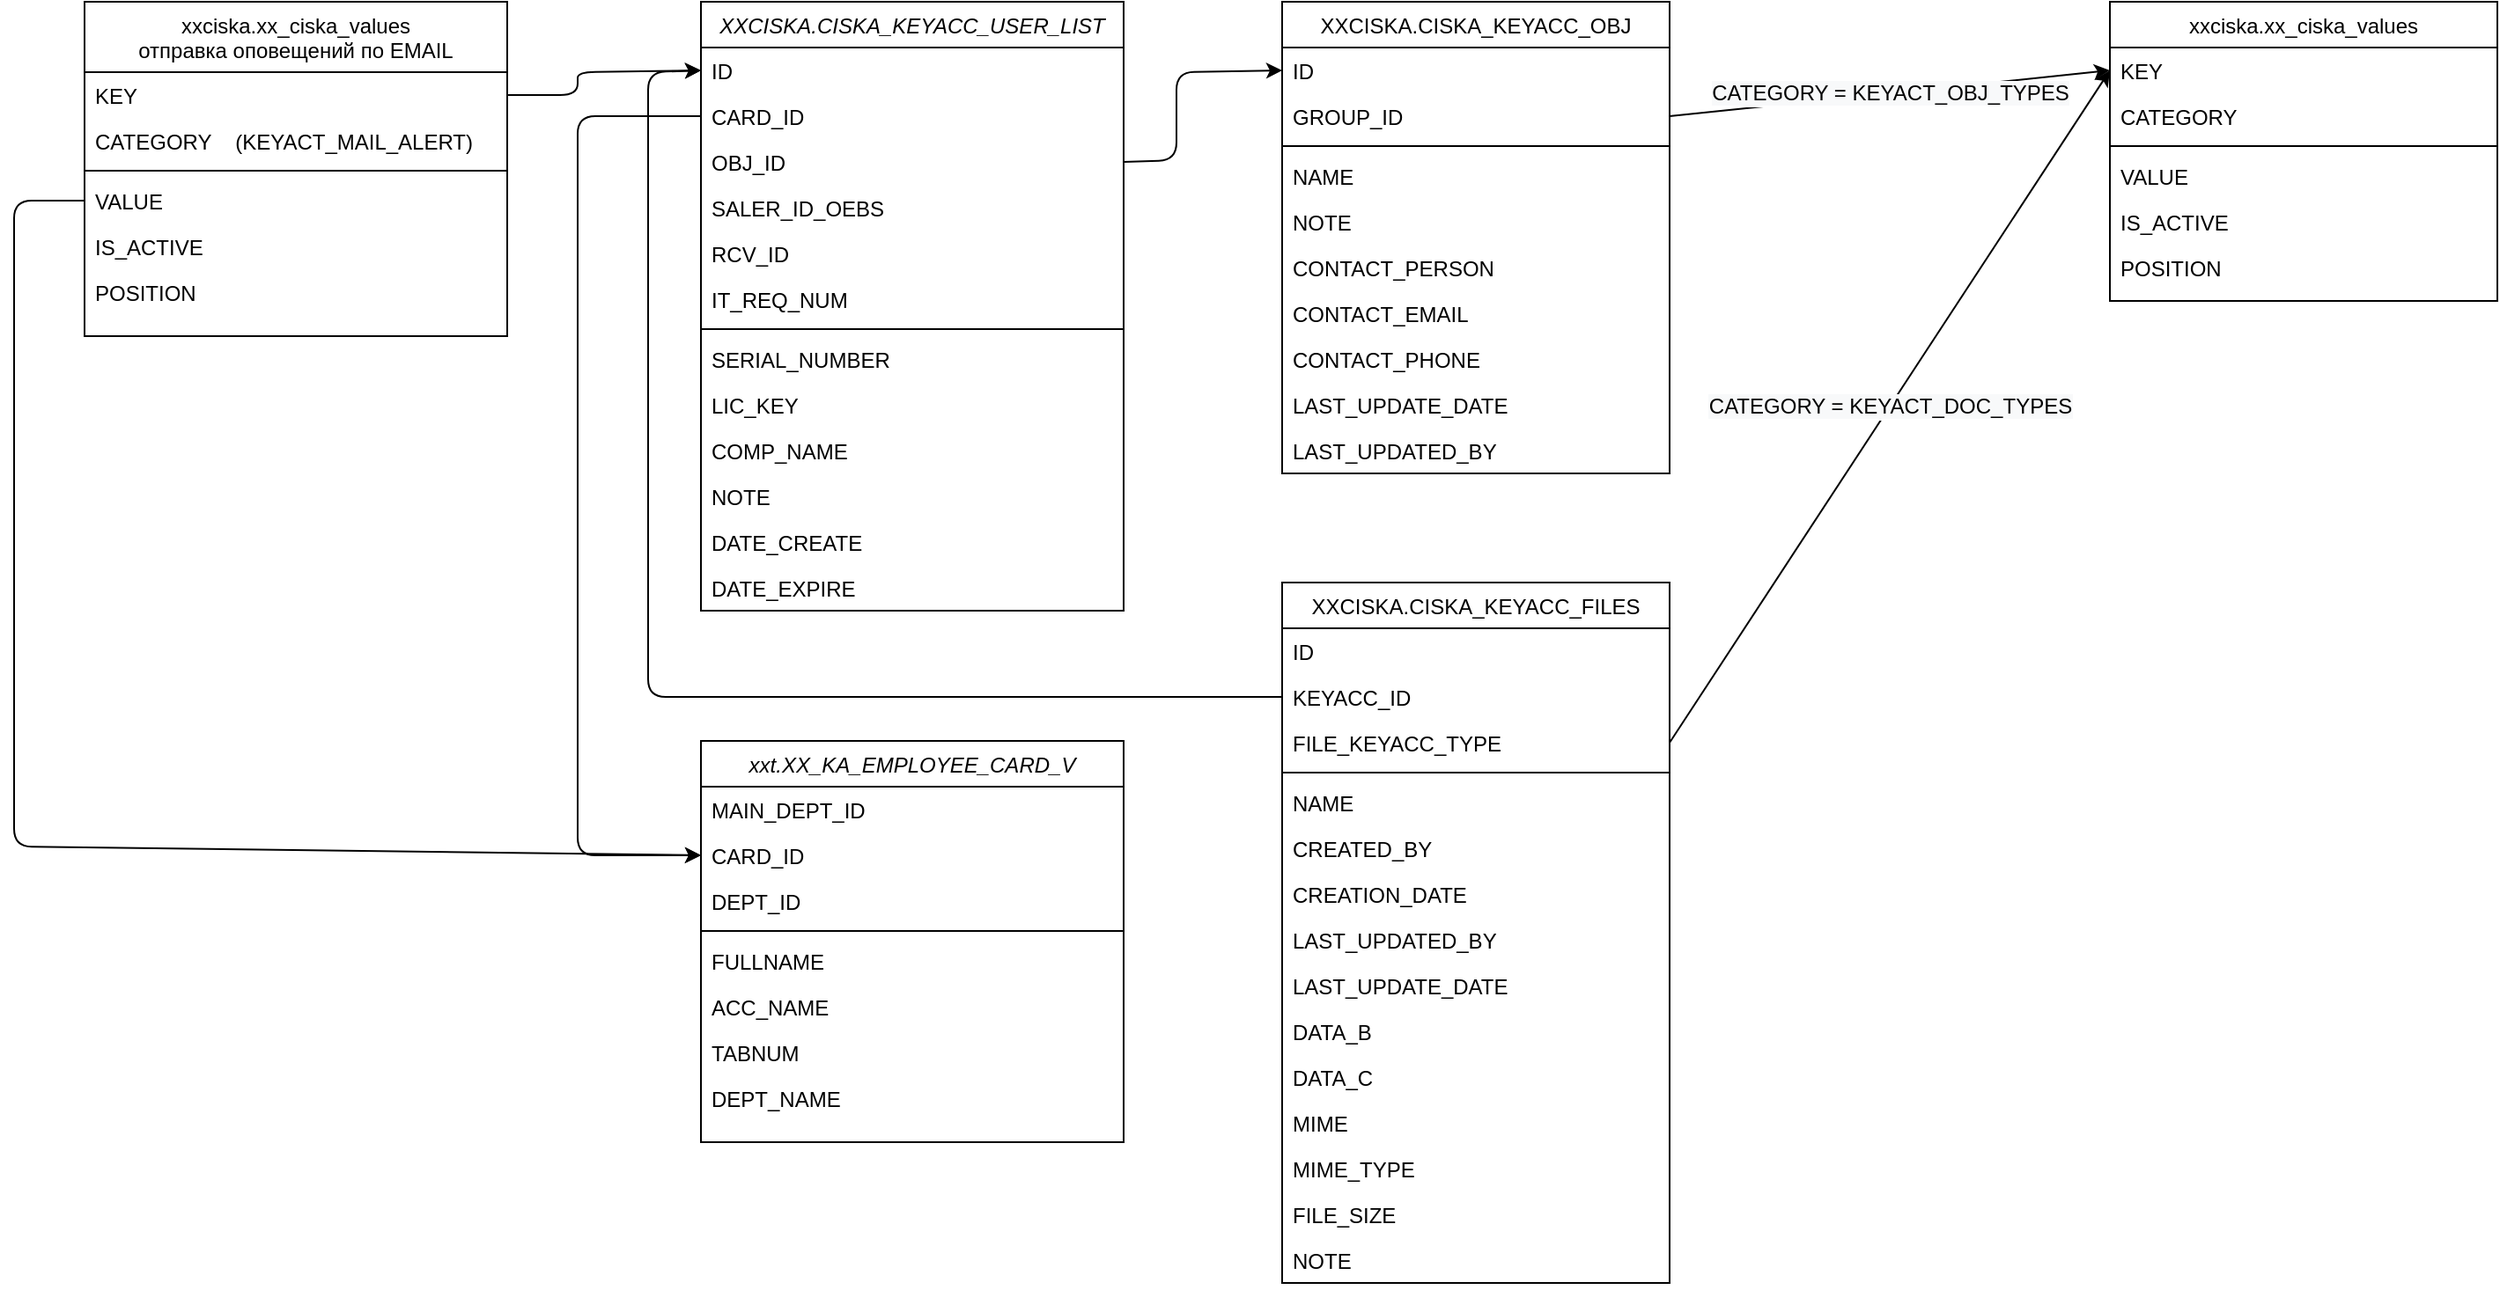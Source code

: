 <mxfile version="17.4.0" type="github" pages="2">
  <diagram id="C5RBs43oDa-KdzZeNtuy" name="Page-1">
    <mxGraphModel dx="2249" dy="762" grid="1" gridSize="10" guides="1" tooltips="1" connect="1" arrows="1" fold="1" page="1" pageScale="1" pageWidth="827" pageHeight="1169" math="0" shadow="0">
      <root>
        <mxCell id="WIyWlLk6GJQsqaUBKTNV-0" />
        <mxCell id="WIyWlLk6GJQsqaUBKTNV-1" parent="WIyWlLk6GJQsqaUBKTNV-0" />
        <mxCell id="zkfFHV4jXpPFQw0GAbJ--0" value="XXCISKA.CISKA_KEYACC_USER_LIST" style="swimlane;fontStyle=2;align=center;verticalAlign=top;childLayout=stackLayout;horizontal=1;startSize=26;horizontalStack=0;resizeParent=1;resizeLast=0;collapsible=1;marginBottom=0;rounded=0;shadow=0;strokeWidth=1;" parent="WIyWlLk6GJQsqaUBKTNV-1" vertex="1">
          <mxGeometry x="70" y="30" width="240" height="346" as="geometry">
            <mxRectangle x="70" y="30" width="160" height="26" as="alternateBounds" />
          </mxGeometry>
        </mxCell>
        <mxCell id="zkfFHV4jXpPFQw0GAbJ--1" value="ID" style="text;align=left;verticalAlign=top;spacingLeft=4;spacingRight=4;overflow=hidden;rotatable=0;points=[[0,0.5],[1,0.5]];portConstraint=eastwest;" parent="zkfFHV4jXpPFQw0GAbJ--0" vertex="1">
          <mxGeometry y="26" width="240" height="26" as="geometry" />
        </mxCell>
        <mxCell id="zkfFHV4jXpPFQw0GAbJ--2" value="CARD_ID" style="text;align=left;verticalAlign=top;spacingLeft=4;spacingRight=4;overflow=hidden;rotatable=0;points=[[0,0.5],[1,0.5]];portConstraint=eastwest;rounded=0;shadow=0;html=0;" parent="zkfFHV4jXpPFQw0GAbJ--0" vertex="1">
          <mxGeometry y="52" width="240" height="26" as="geometry" />
        </mxCell>
        <mxCell id="zkfFHV4jXpPFQw0GAbJ--5" value="OBJ_ID" style="text;align=left;verticalAlign=top;spacingLeft=4;spacingRight=4;overflow=hidden;rotatable=0;points=[[0,0.5],[1,0.5]];portConstraint=eastwest;" parent="zkfFHV4jXpPFQw0GAbJ--0" vertex="1">
          <mxGeometry y="78" width="240" height="26" as="geometry" />
        </mxCell>
        <mxCell id="QRLIV-ClGIuTfu49uhH4-4" value="SALER_ID_OEBS" style="text;align=left;verticalAlign=top;spacingLeft=4;spacingRight=4;overflow=hidden;rotatable=0;points=[[0,0.5],[1,0.5]];portConstraint=eastwest;rounded=0;shadow=0;html=0;" parent="zkfFHV4jXpPFQw0GAbJ--0" vertex="1">
          <mxGeometry y="104" width="240" height="26" as="geometry" />
        </mxCell>
        <mxCell id="QRLIV-ClGIuTfu49uhH4-2" value="RCV_ID" style="text;align=left;verticalAlign=top;spacingLeft=4;spacingRight=4;overflow=hidden;rotatable=0;points=[[0,0.5],[1,0.5]];portConstraint=eastwest;rounded=0;shadow=0;html=0;" parent="zkfFHV4jXpPFQw0GAbJ--0" vertex="1">
          <mxGeometry y="130" width="240" height="26" as="geometry" />
        </mxCell>
        <mxCell id="QRLIV-ClGIuTfu49uhH4-5" value="IT_REQ_NUM" style="text;align=left;verticalAlign=top;spacingLeft=4;spacingRight=4;overflow=hidden;rotatable=0;points=[[0,0.5],[1,0.5]];portConstraint=eastwest;rounded=0;shadow=0;html=0;" parent="zkfFHV4jXpPFQw0GAbJ--0" vertex="1">
          <mxGeometry y="156" width="240" height="26" as="geometry" />
        </mxCell>
        <mxCell id="zkfFHV4jXpPFQw0GAbJ--4" value="" style="line;html=1;strokeWidth=1;align=left;verticalAlign=middle;spacingTop=-1;spacingLeft=3;spacingRight=3;rotatable=0;labelPosition=right;points=[];portConstraint=eastwest;" parent="zkfFHV4jXpPFQw0GAbJ--0" vertex="1">
          <mxGeometry y="182" width="240" height="8" as="geometry" />
        </mxCell>
        <mxCell id="QRLIV-ClGIuTfu49uhH4-0" value="SERIAL_NUMBER" style="text;align=left;verticalAlign=top;spacingLeft=4;spacingRight=4;overflow=hidden;rotatable=0;points=[[0,0.5],[1,0.5]];portConstraint=eastwest;" parent="zkfFHV4jXpPFQw0GAbJ--0" vertex="1">
          <mxGeometry y="190" width="240" height="26" as="geometry" />
        </mxCell>
        <mxCell id="QRLIV-ClGIuTfu49uhH4-1" value="LIC_KEY" style="text;align=left;verticalAlign=top;spacingLeft=4;spacingRight=4;overflow=hidden;rotatable=0;points=[[0,0.5],[1,0.5]];portConstraint=eastwest;" parent="zkfFHV4jXpPFQw0GAbJ--0" vertex="1">
          <mxGeometry y="216" width="240" height="26" as="geometry" />
        </mxCell>
        <mxCell id="zkfFHV4jXpPFQw0GAbJ--3" value="COMP_NAME" style="text;align=left;verticalAlign=top;spacingLeft=4;spacingRight=4;overflow=hidden;rotatable=0;points=[[0,0.5],[1,0.5]];portConstraint=eastwest;rounded=0;shadow=0;html=0;" parent="zkfFHV4jXpPFQw0GAbJ--0" vertex="1">
          <mxGeometry y="242" width="240" height="26" as="geometry" />
        </mxCell>
        <mxCell id="QRLIV-ClGIuTfu49uhH4-6" value="NOTE" style="text;align=left;verticalAlign=top;spacingLeft=4;spacingRight=4;overflow=hidden;rotatable=0;points=[[0,0.5],[1,0.5]];portConstraint=eastwest;rounded=0;shadow=0;html=0;" parent="zkfFHV4jXpPFQw0GAbJ--0" vertex="1">
          <mxGeometry y="268" width="240" height="26" as="geometry" />
        </mxCell>
        <mxCell id="QRLIV-ClGIuTfu49uhH4-7" value="DATE_CREATE" style="text;align=left;verticalAlign=top;spacingLeft=4;spacingRight=4;overflow=hidden;rotatable=0;points=[[0,0.5],[1,0.5]];portConstraint=eastwest;rounded=0;shadow=0;html=0;" parent="zkfFHV4jXpPFQw0GAbJ--0" vertex="1">
          <mxGeometry y="294" width="240" height="26" as="geometry" />
        </mxCell>
        <mxCell id="QRLIV-ClGIuTfu49uhH4-3" value="DATE_EXPIRE" style="text;align=left;verticalAlign=top;spacingLeft=4;spacingRight=4;overflow=hidden;rotatable=0;points=[[0,0.5],[1,0.5]];portConstraint=eastwest;rounded=0;shadow=0;html=0;" parent="zkfFHV4jXpPFQw0GAbJ--0" vertex="1">
          <mxGeometry y="320" width="240" height="26" as="geometry" />
        </mxCell>
        <mxCell id="zkfFHV4jXpPFQw0GAbJ--17" value="XXCISKA.CISKA_KEYACC_OBJ" style="swimlane;fontStyle=0;align=center;verticalAlign=top;childLayout=stackLayout;horizontal=1;startSize=26;horizontalStack=0;resizeParent=1;resizeLast=0;collapsible=1;marginBottom=0;rounded=0;shadow=0;strokeWidth=1;" parent="WIyWlLk6GJQsqaUBKTNV-1" vertex="1">
          <mxGeometry x="400" y="30" width="220" height="268" as="geometry">
            <mxRectangle x="550" y="140" width="160" height="26" as="alternateBounds" />
          </mxGeometry>
        </mxCell>
        <mxCell id="zkfFHV4jXpPFQw0GAbJ--18" value="ID" style="text;align=left;verticalAlign=top;spacingLeft=4;spacingRight=4;overflow=hidden;rotatable=0;points=[[0,0.5],[1,0.5]];portConstraint=eastwest;" parent="zkfFHV4jXpPFQw0GAbJ--17" vertex="1">
          <mxGeometry y="26" width="220" height="26" as="geometry" />
        </mxCell>
        <mxCell id="zkfFHV4jXpPFQw0GAbJ--19" value="GROUP_ID" style="text;align=left;verticalAlign=top;spacingLeft=4;spacingRight=4;overflow=hidden;rotatable=0;points=[[0,0.5],[1,0.5]];portConstraint=eastwest;rounded=0;shadow=0;html=0;" parent="zkfFHV4jXpPFQw0GAbJ--17" vertex="1">
          <mxGeometry y="52" width="220" height="26" as="geometry" />
        </mxCell>
        <mxCell id="zkfFHV4jXpPFQw0GAbJ--23" value="" style="line;html=1;strokeWidth=1;align=left;verticalAlign=middle;spacingTop=-1;spacingLeft=3;spacingRight=3;rotatable=0;labelPosition=right;points=[];portConstraint=eastwest;" parent="zkfFHV4jXpPFQw0GAbJ--17" vertex="1">
          <mxGeometry y="78" width="220" height="8" as="geometry" />
        </mxCell>
        <mxCell id="zkfFHV4jXpPFQw0GAbJ--24" value="NAME" style="text;align=left;verticalAlign=top;spacingLeft=4;spacingRight=4;overflow=hidden;rotatable=0;points=[[0,0.5],[1,0.5]];portConstraint=eastwest;" parent="zkfFHV4jXpPFQw0GAbJ--17" vertex="1">
          <mxGeometry y="86" width="220" height="26" as="geometry" />
        </mxCell>
        <mxCell id="zkfFHV4jXpPFQw0GAbJ--25" value="NOTE" style="text;align=left;verticalAlign=top;spacingLeft=4;spacingRight=4;overflow=hidden;rotatable=0;points=[[0,0.5],[1,0.5]];portConstraint=eastwest;" parent="zkfFHV4jXpPFQw0GAbJ--17" vertex="1">
          <mxGeometry y="112" width="220" height="26" as="geometry" />
        </mxCell>
        <mxCell id="zkfFHV4jXpPFQw0GAbJ--20" value="CONTACT_PERSON" style="text;align=left;verticalAlign=top;spacingLeft=4;spacingRight=4;overflow=hidden;rotatable=0;points=[[0,0.5],[1,0.5]];portConstraint=eastwest;rounded=0;shadow=0;html=0;" parent="zkfFHV4jXpPFQw0GAbJ--17" vertex="1">
          <mxGeometry y="138" width="220" height="26" as="geometry" />
        </mxCell>
        <mxCell id="zkfFHV4jXpPFQw0GAbJ--21" value="CONTACT_EMAIL" style="text;align=left;verticalAlign=top;spacingLeft=4;spacingRight=4;overflow=hidden;rotatable=0;points=[[0,0.5],[1,0.5]];portConstraint=eastwest;rounded=0;shadow=0;html=0;" parent="zkfFHV4jXpPFQw0GAbJ--17" vertex="1">
          <mxGeometry y="164" width="220" height="26" as="geometry" />
        </mxCell>
        <mxCell id="zkfFHV4jXpPFQw0GAbJ--22" value="CONTACT_PHONE" style="text;align=left;verticalAlign=top;spacingLeft=4;spacingRight=4;overflow=hidden;rotatable=0;points=[[0,0.5],[1,0.5]];portConstraint=eastwest;rounded=0;shadow=0;html=0;" parent="zkfFHV4jXpPFQw0GAbJ--17" vertex="1">
          <mxGeometry y="190" width="220" height="26" as="geometry" />
        </mxCell>
        <mxCell id="QRLIV-ClGIuTfu49uhH4-9" value="LAST_UPDATE_DATE" style="text;align=left;verticalAlign=top;spacingLeft=4;spacingRight=4;overflow=hidden;rotatable=0;points=[[0,0.5],[1,0.5]];portConstraint=eastwest;rounded=0;shadow=0;html=0;" parent="zkfFHV4jXpPFQw0GAbJ--17" vertex="1">
          <mxGeometry y="216" width="220" height="26" as="geometry" />
        </mxCell>
        <mxCell id="QRLIV-ClGIuTfu49uhH4-8" value="LAST_UPDATED_BY" style="text;align=left;verticalAlign=top;spacingLeft=4;spacingRight=4;overflow=hidden;rotatable=0;points=[[0,0.5],[1,0.5]];portConstraint=eastwest;rounded=0;shadow=0;html=0;" parent="zkfFHV4jXpPFQw0GAbJ--17" vertex="1">
          <mxGeometry y="242" width="220" height="26" as="geometry" />
        </mxCell>
        <mxCell id="QRLIV-ClGIuTfu49uhH4-11" value="" style="endArrow=classic;html=1;rounded=1;exitX=1;exitY=0.5;exitDx=0;exitDy=0;entryX=0;entryY=0.5;entryDx=0;entryDy=0;" parent="WIyWlLk6GJQsqaUBKTNV-1" source="zkfFHV4jXpPFQw0GAbJ--5" target="zkfFHV4jXpPFQw0GAbJ--18" edge="1">
          <mxGeometry width="50" height="50" relative="1" as="geometry">
            <mxPoint x="390" y="420" as="sourcePoint" />
            <mxPoint x="440" y="370" as="targetPoint" />
            <Array as="points">
              <mxPoint x="340" y="120" />
              <mxPoint x="340" y="70" />
            </Array>
          </mxGeometry>
        </mxCell>
        <mxCell id="QRLIV-ClGIuTfu49uhH4-12" value="xxciska.xx_ciska_values" style="swimlane;fontStyle=0;align=center;verticalAlign=top;childLayout=stackLayout;horizontal=1;startSize=26;horizontalStack=0;resizeParent=1;resizeLast=0;collapsible=1;marginBottom=0;rounded=0;shadow=0;strokeWidth=1;" parent="WIyWlLk6GJQsqaUBKTNV-1" vertex="1">
          <mxGeometry x="870" y="30" width="220" height="170" as="geometry">
            <mxRectangle x="550" y="140" width="160" height="26" as="alternateBounds" />
          </mxGeometry>
        </mxCell>
        <mxCell id="QRLIV-ClGIuTfu49uhH4-13" value="KEY" style="text;align=left;verticalAlign=top;spacingLeft=4;spacingRight=4;overflow=hidden;rotatable=0;points=[[0,0.5],[1,0.5]];portConstraint=eastwest;" parent="QRLIV-ClGIuTfu49uhH4-12" vertex="1">
          <mxGeometry y="26" width="220" height="26" as="geometry" />
        </mxCell>
        <mxCell id="QRLIV-ClGIuTfu49uhH4-14" value="CATEGORY    " style="text;align=left;verticalAlign=top;spacingLeft=4;spacingRight=4;overflow=hidden;rotatable=0;points=[[0,0.5],[1,0.5]];portConstraint=eastwest;rounded=0;shadow=0;html=0;" parent="QRLIV-ClGIuTfu49uhH4-12" vertex="1">
          <mxGeometry y="52" width="220" height="26" as="geometry" />
        </mxCell>
        <mxCell id="QRLIV-ClGIuTfu49uhH4-15" value="" style="line;html=1;strokeWidth=1;align=left;verticalAlign=middle;spacingTop=-1;spacingLeft=3;spacingRight=3;rotatable=0;labelPosition=right;points=[];portConstraint=eastwest;" parent="QRLIV-ClGIuTfu49uhH4-12" vertex="1">
          <mxGeometry y="78" width="220" height="8" as="geometry" />
        </mxCell>
        <mxCell id="QRLIV-ClGIuTfu49uhH4-16" value="VALUE" style="text;align=left;verticalAlign=top;spacingLeft=4;spacingRight=4;overflow=hidden;rotatable=0;points=[[0,0.5],[1,0.5]];portConstraint=eastwest;" parent="QRLIV-ClGIuTfu49uhH4-12" vertex="1">
          <mxGeometry y="86" width="220" height="26" as="geometry" />
        </mxCell>
        <mxCell id="QRLIV-ClGIuTfu49uhH4-17" value="IS_ACTIVE" style="text;align=left;verticalAlign=top;spacingLeft=4;spacingRight=4;overflow=hidden;rotatable=0;points=[[0,0.5],[1,0.5]];portConstraint=eastwest;" parent="QRLIV-ClGIuTfu49uhH4-12" vertex="1">
          <mxGeometry y="112" width="220" height="26" as="geometry" />
        </mxCell>
        <mxCell id="QRLIV-ClGIuTfu49uhH4-18" value="POSITION" style="text;align=left;verticalAlign=top;spacingLeft=4;spacingRight=4;overflow=hidden;rotatable=0;points=[[0,0.5],[1,0.5]];portConstraint=eastwest;rounded=0;shadow=0;html=0;" parent="QRLIV-ClGIuTfu49uhH4-12" vertex="1">
          <mxGeometry y="138" width="220" height="26" as="geometry" />
        </mxCell>
        <mxCell id="QRLIV-ClGIuTfu49uhH4-25" value="XXCISKA.CISKA_KEYACC_FILES" style="swimlane;fontStyle=0;align=center;verticalAlign=top;childLayout=stackLayout;horizontal=1;startSize=26;horizontalStack=0;resizeParent=1;resizeLast=0;collapsible=1;marginBottom=0;rounded=0;shadow=0;strokeWidth=1;" parent="WIyWlLk6GJQsqaUBKTNV-1" vertex="1">
          <mxGeometry x="400" y="360" width="220" height="398" as="geometry">
            <mxRectangle x="550" y="140" width="160" height="26" as="alternateBounds" />
          </mxGeometry>
        </mxCell>
        <mxCell id="QRLIV-ClGIuTfu49uhH4-26" value="ID" style="text;align=left;verticalAlign=top;spacingLeft=4;spacingRight=4;overflow=hidden;rotatable=0;points=[[0,0.5],[1,0.5]];portConstraint=eastwest;" parent="QRLIV-ClGIuTfu49uhH4-25" vertex="1">
          <mxGeometry y="26" width="220" height="26" as="geometry" />
        </mxCell>
        <mxCell id="QRLIV-ClGIuTfu49uhH4-40" value="KEYACC_ID" style="text;align=left;verticalAlign=top;spacingLeft=4;spacingRight=4;overflow=hidden;rotatable=0;points=[[0,0.5],[1,0.5]];portConstraint=eastwest;rounded=0;shadow=0;html=0;" parent="QRLIV-ClGIuTfu49uhH4-25" vertex="1">
          <mxGeometry y="52" width="220" height="26" as="geometry" />
        </mxCell>
        <mxCell id="QRLIV-ClGIuTfu49uhH4-27" value="FILE_KEYACC_TYPE" style="text;align=left;verticalAlign=top;spacingLeft=4;spacingRight=4;overflow=hidden;rotatable=0;points=[[0,0.5],[1,0.5]];portConstraint=eastwest;rounded=0;shadow=0;html=0;" parent="QRLIV-ClGIuTfu49uhH4-25" vertex="1">
          <mxGeometry y="78" width="220" height="26" as="geometry" />
        </mxCell>
        <mxCell id="QRLIV-ClGIuTfu49uhH4-28" value="" style="line;html=1;strokeWidth=1;align=left;verticalAlign=middle;spacingTop=-1;spacingLeft=3;spacingRight=3;rotatable=0;labelPosition=right;points=[];portConstraint=eastwest;" parent="QRLIV-ClGIuTfu49uhH4-25" vertex="1">
          <mxGeometry y="104" width="220" height="8" as="geometry" />
        </mxCell>
        <mxCell id="QRLIV-ClGIuTfu49uhH4-29" value="NAME" style="text;align=left;verticalAlign=top;spacingLeft=4;spacingRight=4;overflow=hidden;rotatable=0;points=[[0,0.5],[1,0.5]];portConstraint=eastwest;" parent="QRLIV-ClGIuTfu49uhH4-25" vertex="1">
          <mxGeometry y="112" width="220" height="26" as="geometry" />
        </mxCell>
        <mxCell id="QRLIV-ClGIuTfu49uhH4-30" value="CREATED_BY" style="text;align=left;verticalAlign=top;spacingLeft=4;spacingRight=4;overflow=hidden;rotatable=0;points=[[0,0.5],[1,0.5]];portConstraint=eastwest;" parent="QRLIV-ClGIuTfu49uhH4-25" vertex="1">
          <mxGeometry y="138" width="220" height="26" as="geometry" />
        </mxCell>
        <mxCell id="QRLIV-ClGIuTfu49uhH4-31" value="CREATION_DATE" style="text;align=left;verticalAlign=top;spacingLeft=4;spacingRight=4;overflow=hidden;rotatable=0;points=[[0,0.5],[1,0.5]];portConstraint=eastwest;rounded=0;shadow=0;html=0;" parent="QRLIV-ClGIuTfu49uhH4-25" vertex="1">
          <mxGeometry y="164" width="220" height="26" as="geometry" />
        </mxCell>
        <mxCell id="QRLIV-ClGIuTfu49uhH4-32" value="LAST_UPDATED_BY" style="text;align=left;verticalAlign=top;spacingLeft=4;spacingRight=4;overflow=hidden;rotatable=0;points=[[0,0.5],[1,0.5]];portConstraint=eastwest;rounded=0;shadow=0;html=0;" parent="QRLIV-ClGIuTfu49uhH4-25" vertex="1">
          <mxGeometry y="190" width="220" height="26" as="geometry" />
        </mxCell>
        <mxCell id="QRLIV-ClGIuTfu49uhH4-33" value="LAST_UPDATE_DATE" style="text;align=left;verticalAlign=top;spacingLeft=4;spacingRight=4;overflow=hidden;rotatable=0;points=[[0,0.5],[1,0.5]];portConstraint=eastwest;rounded=0;shadow=0;html=0;" parent="QRLIV-ClGIuTfu49uhH4-25" vertex="1">
          <mxGeometry y="216" width="220" height="26" as="geometry" />
        </mxCell>
        <mxCell id="QRLIV-ClGIuTfu49uhH4-34" value="DATA_B" style="text;align=left;verticalAlign=top;spacingLeft=4;spacingRight=4;overflow=hidden;rotatable=0;points=[[0,0.5],[1,0.5]];portConstraint=eastwest;rounded=0;shadow=0;html=0;" parent="QRLIV-ClGIuTfu49uhH4-25" vertex="1">
          <mxGeometry y="242" width="220" height="26" as="geometry" />
        </mxCell>
        <mxCell id="QRLIV-ClGIuTfu49uhH4-36" value="DATA_С" style="text;align=left;verticalAlign=top;spacingLeft=4;spacingRight=4;overflow=hidden;rotatable=0;points=[[0,0.5],[1,0.5]];portConstraint=eastwest;rounded=0;shadow=0;html=0;" parent="QRLIV-ClGIuTfu49uhH4-25" vertex="1">
          <mxGeometry y="268" width="220" height="26" as="geometry" />
        </mxCell>
        <mxCell id="QRLIV-ClGIuTfu49uhH4-35" value="MIME" style="text;align=left;verticalAlign=top;spacingLeft=4;spacingRight=4;overflow=hidden;rotatable=0;points=[[0,0.5],[1,0.5]];portConstraint=eastwest;rounded=0;shadow=0;html=0;" parent="QRLIV-ClGIuTfu49uhH4-25" vertex="1">
          <mxGeometry y="294" width="220" height="26" as="geometry" />
        </mxCell>
        <mxCell id="QRLIV-ClGIuTfu49uhH4-38" value="MIME_TYPE" style="text;align=left;verticalAlign=top;spacingLeft=4;spacingRight=4;overflow=hidden;rotatable=0;points=[[0,0.5],[1,0.5]];portConstraint=eastwest;rounded=0;shadow=0;html=0;" parent="QRLIV-ClGIuTfu49uhH4-25" vertex="1">
          <mxGeometry y="320" width="220" height="26" as="geometry" />
        </mxCell>
        <mxCell id="QRLIV-ClGIuTfu49uhH4-39" value="FILE_SIZE" style="text;align=left;verticalAlign=top;spacingLeft=4;spacingRight=4;overflow=hidden;rotatable=0;points=[[0,0.5],[1,0.5]];portConstraint=eastwest;rounded=0;shadow=0;html=0;" parent="QRLIV-ClGIuTfu49uhH4-25" vertex="1">
          <mxGeometry y="346" width="220" height="26" as="geometry" />
        </mxCell>
        <mxCell id="QRLIV-ClGIuTfu49uhH4-37" value="NOTE" style="text;align=left;verticalAlign=top;spacingLeft=4;spacingRight=4;overflow=hidden;rotatable=0;points=[[0,0.5],[1,0.5]];portConstraint=eastwest;rounded=0;shadow=0;html=0;" parent="QRLIV-ClGIuTfu49uhH4-25" vertex="1">
          <mxGeometry y="372" width="220" height="26" as="geometry" />
        </mxCell>
        <mxCell id="QRLIV-ClGIuTfu49uhH4-41" value="" style="endArrow=classic;html=1;rounded=1;exitX=1;exitY=0.5;exitDx=0;exitDy=0;entryX=0;entryY=0.5;entryDx=0;entryDy=0;" parent="WIyWlLk6GJQsqaUBKTNV-1" source="zkfFHV4jXpPFQw0GAbJ--19" target="QRLIV-ClGIuTfu49uhH4-13" edge="1">
          <mxGeometry relative="1" as="geometry">
            <mxPoint x="360" y="390" as="sourcePoint" />
            <mxPoint x="460" y="390" as="targetPoint" />
          </mxGeometry>
        </mxCell>
        <mxCell id="QRLIV-ClGIuTfu49uhH4-42" value="&lt;span style=&quot;color: rgb(0 , 0 , 0) ; font-family: &amp;#34;helvetica&amp;#34; ; font-size: 12px ; font-style: normal ; font-weight: 400 ; letter-spacing: normal ; text-align: left ; text-indent: 0px ; text-transform: none ; word-spacing: 0px ; background-color: rgb(248 , 249 , 250) ; display: inline ; float: none&quot;&gt;CATEGORY = KEYACT_OBJ_TYPES&lt;/span&gt;" style="edgeLabel;resizable=0;html=1;align=center;verticalAlign=middle;rotation=0;" parent="QRLIV-ClGIuTfu49uhH4-41" connectable="0" vertex="1">
          <mxGeometry relative="1" as="geometry" />
        </mxCell>
        <mxCell id="QRLIV-ClGIuTfu49uhH4-43" value="" style="endArrow=classic;html=1;rounded=1;exitX=1;exitY=0.5;exitDx=0;exitDy=0;entryX=0;entryY=0.5;entryDx=0;entryDy=0;" parent="WIyWlLk6GJQsqaUBKTNV-1" source="QRLIV-ClGIuTfu49uhH4-27" target="QRLIV-ClGIuTfu49uhH4-13" edge="1">
          <mxGeometry relative="1" as="geometry">
            <mxPoint x="620" y="105" as="sourcePoint" />
            <mxPoint x="910" y="69" as="targetPoint" />
          </mxGeometry>
        </mxCell>
        <mxCell id="QRLIV-ClGIuTfu49uhH4-44" value="&lt;span style=&quot;color: rgb(0 , 0 , 0) ; font-family: &amp;#34;helvetica&amp;#34; ; font-size: 12px ; font-style: normal ; font-weight: 400 ; letter-spacing: normal ; text-align: left ; text-indent: 0px ; text-transform: none ; word-spacing: 0px ; background-color: rgb(248 , 249 , 250) ; display: inline ; float: none&quot;&gt;CATEGORY = KEYACT_DOC_TYPES&lt;/span&gt;" style="edgeLabel;resizable=0;html=1;align=center;verticalAlign=middle;rotation=0;" parent="QRLIV-ClGIuTfu49uhH4-43" connectable="0" vertex="1">
          <mxGeometry relative="1" as="geometry" />
        </mxCell>
        <mxCell id="QRLIV-ClGIuTfu49uhH4-45" value="" style="endArrow=classic;html=1;rounded=1;exitX=0;exitY=0.5;exitDx=0;exitDy=0;entryX=0;entryY=0.5;entryDx=0;entryDy=0;" parent="WIyWlLk6GJQsqaUBKTNV-1" source="QRLIV-ClGIuTfu49uhH4-40" target="zkfFHV4jXpPFQw0GAbJ--1" edge="1">
          <mxGeometry width="50" height="50" relative="1" as="geometry">
            <mxPoint x="330" y="400" as="sourcePoint" />
            <mxPoint x="380" y="350" as="targetPoint" />
            <Array as="points">
              <mxPoint x="40" y="425" />
              <mxPoint x="40" y="70" />
            </Array>
          </mxGeometry>
        </mxCell>
        <mxCell id="kp1bP5Z92CCXjFsQjovL-0" value="xxt.XX_KA_EMPLOYEE_CARD_V" style="swimlane;fontStyle=2;align=center;verticalAlign=top;childLayout=stackLayout;horizontal=1;startSize=26;horizontalStack=0;resizeParent=1;resizeLast=0;collapsible=1;marginBottom=0;rounded=0;shadow=0;strokeWidth=1;" vertex="1" parent="WIyWlLk6GJQsqaUBKTNV-1">
          <mxGeometry x="70" y="450" width="240" height="228" as="geometry">
            <mxRectangle x="70" y="30" width="160" height="26" as="alternateBounds" />
          </mxGeometry>
        </mxCell>
        <mxCell id="kp1bP5Z92CCXjFsQjovL-1" value="MAIN_DEPT_ID" style="text;align=left;verticalAlign=top;spacingLeft=4;spacingRight=4;overflow=hidden;rotatable=0;points=[[0,0.5],[1,0.5]];portConstraint=eastwest;" vertex="1" parent="kp1bP5Z92CCXjFsQjovL-0">
          <mxGeometry y="26" width="240" height="26" as="geometry" />
        </mxCell>
        <mxCell id="kp1bP5Z92CCXjFsQjovL-2" value="CARD_ID" style="text;align=left;verticalAlign=top;spacingLeft=4;spacingRight=4;overflow=hidden;rotatable=0;points=[[0,0.5],[1,0.5]];portConstraint=eastwest;rounded=0;shadow=0;html=0;" vertex="1" parent="kp1bP5Z92CCXjFsQjovL-0">
          <mxGeometry y="52" width="240" height="26" as="geometry" />
        </mxCell>
        <mxCell id="kp1bP5Z92CCXjFsQjovL-3" value="DEPT_ID" style="text;align=left;verticalAlign=top;spacingLeft=4;spacingRight=4;overflow=hidden;rotatable=0;points=[[0,0.5],[1,0.5]];portConstraint=eastwest;" vertex="1" parent="kp1bP5Z92CCXjFsQjovL-0">
          <mxGeometry y="78" width="240" height="26" as="geometry" />
        </mxCell>
        <mxCell id="kp1bP5Z92CCXjFsQjovL-7" value="" style="line;html=1;strokeWidth=1;align=left;verticalAlign=middle;spacingTop=-1;spacingLeft=3;spacingRight=3;rotatable=0;labelPosition=right;points=[];portConstraint=eastwest;" vertex="1" parent="kp1bP5Z92CCXjFsQjovL-0">
          <mxGeometry y="104" width="240" height="8" as="geometry" />
        </mxCell>
        <mxCell id="kp1bP5Z92CCXjFsQjovL-8" value="FULLNAME" style="text;align=left;verticalAlign=top;spacingLeft=4;spacingRight=4;overflow=hidden;rotatable=0;points=[[0,0.5],[1,0.5]];portConstraint=eastwest;" vertex="1" parent="kp1bP5Z92CCXjFsQjovL-0">
          <mxGeometry y="112" width="240" height="26" as="geometry" />
        </mxCell>
        <mxCell id="kp1bP5Z92CCXjFsQjovL-9" value="ACC_NAME" style="text;align=left;verticalAlign=top;spacingLeft=4;spacingRight=4;overflow=hidden;rotatable=0;points=[[0,0.5],[1,0.5]];portConstraint=eastwest;" vertex="1" parent="kp1bP5Z92CCXjFsQjovL-0">
          <mxGeometry y="138" width="240" height="26" as="geometry" />
        </mxCell>
        <mxCell id="kp1bP5Z92CCXjFsQjovL-10" value="TABNUM" style="text;align=left;verticalAlign=top;spacingLeft=4;spacingRight=4;overflow=hidden;rotatable=0;points=[[0,0.5],[1,0.5]];portConstraint=eastwest;rounded=0;shadow=0;html=0;" vertex="1" parent="kp1bP5Z92CCXjFsQjovL-0">
          <mxGeometry y="164" width="240" height="26" as="geometry" />
        </mxCell>
        <mxCell id="kp1bP5Z92CCXjFsQjovL-11" value="DEPT_NAME" style="text;align=left;verticalAlign=top;spacingLeft=4;spacingRight=4;overflow=hidden;rotatable=0;points=[[0,0.5],[1,0.5]];portConstraint=eastwest;rounded=0;shadow=0;html=0;" vertex="1" parent="kp1bP5Z92CCXjFsQjovL-0">
          <mxGeometry y="190" width="240" height="26" as="geometry" />
        </mxCell>
        <mxCell id="kp1bP5Z92CCXjFsQjovL-15" style="edgeStyle=orthogonalEdgeStyle;rounded=1;orthogonalLoop=1;jettySize=auto;html=1;exitX=0;exitY=0.5;exitDx=0;exitDy=0;entryX=0;entryY=0.5;entryDx=0;entryDy=0;fontSize=14;" edge="1" parent="WIyWlLk6GJQsqaUBKTNV-1" source="zkfFHV4jXpPFQw0GAbJ--2" target="kp1bP5Z92CCXjFsQjovL-2">
          <mxGeometry relative="1" as="geometry">
            <Array as="points">
              <mxPoint y="95" />
              <mxPoint y="515" />
            </Array>
          </mxGeometry>
        </mxCell>
        <mxCell id="LJg9SSTfuXj5mC-D58Ah-0" value="xxciska.xx_ciska_values&#xa;отправка оповещений по EMAIL" style="swimlane;fontStyle=0;align=center;verticalAlign=top;childLayout=stackLayout;horizontal=1;startSize=40;horizontalStack=0;resizeParent=1;resizeLast=0;collapsible=1;marginBottom=0;rounded=0;shadow=0;strokeWidth=1;" vertex="1" parent="WIyWlLk6GJQsqaUBKTNV-1">
          <mxGeometry x="-280" y="30" width="240" height="190" as="geometry">
            <mxRectangle x="550" y="140" width="160" height="26" as="alternateBounds" />
          </mxGeometry>
        </mxCell>
        <mxCell id="LJg9SSTfuXj5mC-D58Ah-1" value="KEY" style="text;align=left;verticalAlign=top;spacingLeft=4;spacingRight=4;overflow=hidden;rotatable=0;points=[[0,0.5],[1,0.5]];portConstraint=eastwest;" vertex="1" parent="LJg9SSTfuXj5mC-D58Ah-0">
          <mxGeometry y="40" width="240" height="26" as="geometry" />
        </mxCell>
        <mxCell id="LJg9SSTfuXj5mC-D58Ah-2" value="CATEGORY    (KEYACT_MAIL_ALERT)" style="text;align=left;verticalAlign=top;spacingLeft=4;spacingRight=4;overflow=hidden;rotatable=0;points=[[0,0.5],[1,0.5]];portConstraint=eastwest;rounded=0;shadow=0;html=0;" vertex="1" parent="LJg9SSTfuXj5mC-D58Ah-0">
          <mxGeometry y="66" width="240" height="26" as="geometry" />
        </mxCell>
        <mxCell id="LJg9SSTfuXj5mC-D58Ah-3" value="" style="line;html=1;strokeWidth=1;align=left;verticalAlign=middle;spacingTop=-1;spacingLeft=3;spacingRight=3;rotatable=0;labelPosition=right;points=[];portConstraint=eastwest;" vertex="1" parent="LJg9SSTfuXj5mC-D58Ah-0">
          <mxGeometry y="92" width="240" height="8" as="geometry" />
        </mxCell>
        <mxCell id="LJg9SSTfuXj5mC-D58Ah-4" value="VALUE" style="text;align=left;verticalAlign=top;spacingLeft=4;spacingRight=4;overflow=hidden;rotatable=0;points=[[0,0.5],[1,0.5]];portConstraint=eastwest;" vertex="1" parent="LJg9SSTfuXj5mC-D58Ah-0">
          <mxGeometry y="100" width="240" height="26" as="geometry" />
        </mxCell>
        <mxCell id="LJg9SSTfuXj5mC-D58Ah-5" value="IS_ACTIVE" style="text;align=left;verticalAlign=top;spacingLeft=4;spacingRight=4;overflow=hidden;rotatable=0;points=[[0,0.5],[1,0.5]];portConstraint=eastwest;" vertex="1" parent="LJg9SSTfuXj5mC-D58Ah-0">
          <mxGeometry y="126" width="240" height="26" as="geometry" />
        </mxCell>
        <mxCell id="LJg9SSTfuXj5mC-D58Ah-6" value="POSITION" style="text;align=left;verticalAlign=top;spacingLeft=4;spacingRight=4;overflow=hidden;rotatable=0;points=[[0,0.5],[1,0.5]];portConstraint=eastwest;rounded=0;shadow=0;html=0;" vertex="1" parent="LJg9SSTfuXj5mC-D58Ah-0">
          <mxGeometry y="152" width="240" height="26" as="geometry" />
        </mxCell>
        <mxCell id="LJg9SSTfuXj5mC-D58Ah-7" value="" style="endArrow=classic;html=1;rounded=1;fontSize=14;exitX=1;exitY=0.5;exitDx=0;exitDy=0;entryX=0;entryY=0.5;entryDx=0;entryDy=0;" edge="1" parent="WIyWlLk6GJQsqaUBKTNV-1" source="LJg9SSTfuXj5mC-D58Ah-1" target="zkfFHV4jXpPFQw0GAbJ--1">
          <mxGeometry width="50" height="50" relative="1" as="geometry">
            <mxPoint x="-50" y="420" as="sourcePoint" />
            <mxPoint y="370" as="targetPoint" />
            <Array as="points">
              <mxPoint y="83" />
              <mxPoint y="70" />
            </Array>
          </mxGeometry>
        </mxCell>
        <mxCell id="LJg9SSTfuXj5mC-D58Ah-8" value="" style="endArrow=classic;html=1;rounded=1;fontSize=14;exitX=0;exitY=0.5;exitDx=0;exitDy=0;entryX=0;entryY=0.5;entryDx=0;entryDy=0;" edge="1" parent="WIyWlLk6GJQsqaUBKTNV-1" source="LJg9SSTfuXj5mC-D58Ah-4" target="kp1bP5Z92CCXjFsQjovL-2">
          <mxGeometry width="50" height="50" relative="1" as="geometry">
            <mxPoint x="-480" y="310" as="sourcePoint" />
            <mxPoint x="-430" y="260" as="targetPoint" />
            <Array as="points">
              <mxPoint x="-320" y="143" />
              <mxPoint x="-320" y="510" />
            </Array>
          </mxGeometry>
        </mxCell>
      </root>
    </mxGraphModel>
  </diagram>
  <diagram id="iaYaLBlDTRuHl4GA_rsG" name="Page-2">
    <mxGraphModel dx="1422" dy="762" grid="1" gridSize="10" guides="1" tooltips="1" connect="1" arrows="1" fold="1" page="1" pageScale="1" pageWidth="827" pageHeight="1169" math="0" shadow="0">
      <root>
        <mxCell id="0" />
        <mxCell id="1" parent="0" />
        <mxCell id="dJ1Yj2DdMhn8mcNnM3p8-1" value="&lt;p style=&quot;margin: 4px 0px 0px ; text-align: center ; font-size: 14px&quot;&gt;&lt;font style=&quot;font-size: 14px&quot;&gt;&lt;i&gt;&amp;lt;&amp;lt;Interface&amp;gt;&amp;gt;&lt;/i&gt;&lt;br&gt;&lt;b&gt;Форма просмотра ЭЦП, Носителей,&amp;nbsp; VPN&lt;/b&gt;&lt;/font&gt;&lt;/p&gt;&lt;hr size=&quot;1&quot; style=&quot;font-size: 14px&quot;&gt;&lt;p style=&quot;margin: 0px 0px 0px 4px ; font-size: 14px&quot;&gt;&lt;font style=&quot;font-size: 14px&quot;&gt;+ Пользователь:&amp;nbsp; XX_KA_EMPLOYEE_CARD_V.FULLNAME , DEPT_NAME&amp;nbsp;&amp;nbsp; Type String&amp;nbsp; &amp;nbsp;&amp;nbsp;&lt;br&gt;+ № ПК:&amp;nbsp;&lt;span&gt;	&lt;/span&gt;&lt;span&gt;	&lt;/span&gt;&amp;nbsp; &amp;nbsp; &amp;nbsp;CISKA_KEYACC_USER_LIST. COMP_NAME&amp;nbsp; &amp;nbsp;&lt;/font&gt;&lt;span&gt;&amp;nbsp;&lt;span&gt;	&lt;/span&gt;&lt;span&gt;	&lt;/span&gt;&lt;span&gt;	&lt;/span&gt;Type String&amp;nbsp;&lt;/span&gt;&lt;span&gt;&amp;nbsp; &amp;nbsp; &amp;nbsp; &amp;nbsp; &amp;nbsp; &amp;nbsp; &amp;nbsp; &amp;nbsp; &amp;nbsp; &amp;nbsp; &amp;nbsp;&amp;nbsp;&lt;/span&gt;&lt;/p&gt;&lt;p style=&quot;margin: 0px 0px 0px 4px ; font-size: 14px&quot;&gt;&lt;font style=&quot;font-size: 14px&quot;&gt;+ Тип ресурса:&amp;nbsp; &amp;nbsp; &amp;nbsp;xx_ciska_values.VALUE&amp;nbsp;&lt;span&gt;	&lt;/span&gt;Type string&amp;nbsp; &amp;nbsp; &amp;nbsp; &amp;nbsp; &amp;nbsp; &amp;nbsp; &amp;nbsp; &amp;nbsp; &amp;nbsp;&lt;br&gt;&lt;/font&gt;&lt;/p&gt;&lt;p style=&quot;margin: 0px 0px 0px 4px ; font-size: 14px&quot;&gt;&lt;font style=&quot;font-size: 14px&quot;&gt;+ Объект учета:&amp;nbsp; CISKA_KEYACC_OBJ.NAME&amp;nbsp; Type string&lt;br&gt;&lt;/font&gt;&lt;/p&gt;&lt;p style=&quot;margin: 0px 0px 0px 4px ; font-size: 14px&quot;&gt;&lt;font style=&quot;font-size: 14px&quot;&gt;+ Дата создания: CISKA_KEYACC_USER_LIST.DATE_CREATE Type&lt;br&gt;&lt;/font&gt;&lt;/p&gt;&lt;p style=&quot;margin: 0px 0px 0px 4px ; font-size: 14px&quot;&gt;&lt;font style=&quot;font-size: 14px&quot;&gt;+ Дата окончания: CISKA_KEYACC_USER_LIST.DATE_EXPIRE Type&lt;br&gt;&lt;/font&gt;&lt;/p&gt;&lt;p style=&quot;margin: 0px 0px 0px 4px ; font-size: 14px&quot;&gt;&lt;font style=&quot;font-size: 14px&quot;&gt;+ Примечания: CISKA_KEYACC_USER_LIST.NOTE Type&lt;br&gt;&lt;/font&gt;&lt;/p&gt;&lt;hr size=&quot;1&quot; style=&quot;font-size: 14px&quot;&gt;&lt;p style=&quot;margin: 0px 0px 0px 4px ; font-size: 14px&quot;&gt;&lt;font style=&quot;font-size: 14px&quot;&gt;+ Добавить(Type): Type&lt;br&gt;+ Изменить(Type, Type): Type&lt;/font&gt;&lt;/p&gt;&lt;p style=&quot;margin: 0px 0px 0px 4px ; font-size: 14px&quot;&gt;&lt;font style=&quot;font-size: 14px&quot;&gt;+ Удалить(Type, Type): Type&lt;/font&gt;&lt;br&gt;&lt;/p&gt;" style="verticalAlign=top;align=left;overflow=fill;fontSize=12;fontFamily=Helvetica;html=1;" parent="1" vertex="1">
          <mxGeometry x="80" y="80" width="680" height="270" as="geometry" />
        </mxCell>
        <mxCell id="-vTZPazT4CJYTc8TxqMG-1" value="&lt;p style=&quot;margin: 4px 0px 0px ; text-align: center ; font-size: 14px&quot;&gt;&lt;font style=&quot;font-size: 14px&quot;&gt;&lt;i&gt;&amp;lt;&amp;lt;Interface&amp;gt;&amp;gt;&lt;/i&gt;&lt;br&gt;&lt;b&gt;Форма редактирования ЭЦП, Носителей,&amp;nbsp; VPN&lt;/b&gt;&lt;/font&gt;&lt;/p&gt;&lt;p style=&quot;margin: 0px 0px 0px 4px ; font-size: 14px&quot;&gt;&lt;/p&gt;&lt;span style=&quot;font-style: italic ; text-align: center&quot;&gt;&amp;nbsp;&lt;br&gt;&amp;nbsp;XXCISKA.CISKA_KEYACC_USER_LIST&lt;br&gt;&lt;/span&gt;&lt;span style=&quot;text-align: center&quot;&gt;&amp;nbsp;XXCISKA.CISKA_KEYACC_OBJ&lt;br&gt;&lt;/span&gt;&lt;span style=&quot;font-style: italic ; text-align: center&quot;&gt;&amp;nbsp;&lt;/span&gt;&lt;span style=&quot;text-align: center&quot;&gt;xxciska.xx_ciska_values&lt;br&gt;&lt;/span&gt;&lt;span style=&quot;font-style: italic ; text-align: center&quot;&gt;&amp;nbsp;XX_KA_EMPLOYEE_CARD_V&lt;br&gt;&lt;/span&gt;&lt;span style=&quot;text-align: center&quot;&gt;&lt;br&gt;&amp;nbsp; Список приложений и файлов:&lt;br&gt;&lt;/span&gt;&lt;span style=&quot;text-align: center&quot;&gt;&amp;nbsp;XXCISKA.CISKA_KEYACC_FILES&amp;nbsp;&amp;nbsp;&lt;br&gt;&lt;/span&gt;&lt;span style=&quot;text-align: center&quot;&gt;&amp;nbsp;Методы:&amp;nbsp; Добавить, Удалить, Изменить&lt;br&gt;&lt;/span&gt;&lt;span style=&quot;font-style: italic ; text-align: center&quot;&gt;&lt;br&gt;&lt;/span&gt;&lt;hr size=&quot;1&quot; style=&quot;font-size: 14px&quot;&gt;&lt;p style=&quot;margin: 0px 0px 0px 4px ; font-size: 14px&quot;&gt;&lt;font style=&quot;font-size: 14px&quot;&gt;+ Сохранить&lt;br&gt;&lt;/font&gt;&lt;/p&gt;&lt;p style=&quot;margin: 0px 0px 0px 4px ; font-size: 14px&quot;&gt;&lt;font style=&quot;font-size: 14px&quot;&gt;+ Удалить(Type, Type): Type&lt;/font&gt;&lt;br&gt;&lt;/p&gt;" style="verticalAlign=top;align=left;overflow=fill;fontSize=12;fontFamily=Helvetica;html=1;" vertex="1" parent="1">
          <mxGeometry x="80" y="380" width="680" height="250" as="geometry" />
        </mxCell>
        <mxCell id="obVMyJ7So5mSEt_GTvM1-1" value="&lt;p style=&quot;margin: 4px 0px 0px ; text-align: center ; font-size: 14px&quot;&gt;&lt;font style=&quot;font-size: 14px&quot;&gt;&lt;i&gt;JOB&lt;/i&gt;&lt;br&gt;&lt;b&gt;Рассылка уведомлений об окончании действия ресурса&lt;/b&gt;&lt;/font&gt;&lt;/p&gt;&lt;p style=&quot;margin: 0px 0px 0px 4px ; font-size: 14px&quot;&gt;&lt;/p&gt;&lt;span style=&quot;font-style: italic ; text-align: center&quot;&gt;&amp;nbsp;&lt;br&gt;&amp;nbsp;&lt;/span&gt;&lt;span style=&quot;text-align: center&quot;&gt;xxciska.xx_ciska_values&lt;/span&gt;&lt;br style=&quot;padding: 0px ; margin: 0px ; text-align: center&quot;&gt;&lt;span style=&quot;font-style: italic ; text-align: center&quot;&gt;&amp;nbsp;XX_KA_EMPLOYEE_CARD_V&lt;br&gt;&lt;/span&gt;&lt;span style=&quot;font-style: italic ; text-align: center&quot;&gt;&amp;nbsp;CISKA_KEYACC_USER_LIST&lt;/span&gt;&lt;span style=&quot;font-style: italic ; text-align: center&quot;&gt;&lt;br&gt;&lt;/span&gt;&lt;span style=&quot;text-align: center&quot;&gt;&amp;nbsp;&lt;/span&gt;&lt;span style=&quot;font-style: italic ; text-align: center&quot;&gt;&lt;br&gt;&lt;/span&gt;&lt;hr size=&quot;1&quot; style=&quot;font-size: 14px&quot;&gt;&lt;p style=&quot;margin: 0px 0px 0px 4px ; font-size: 14px&quot;&gt;&lt;br&gt;&lt;/p&gt;" style="verticalAlign=top;align=left;overflow=fill;fontSize=12;fontFamily=Helvetica;html=1;" vertex="1" parent="1">
          <mxGeometry x="80" y="660" width="680" height="180" as="geometry" />
        </mxCell>
      </root>
    </mxGraphModel>
  </diagram>
</mxfile>
